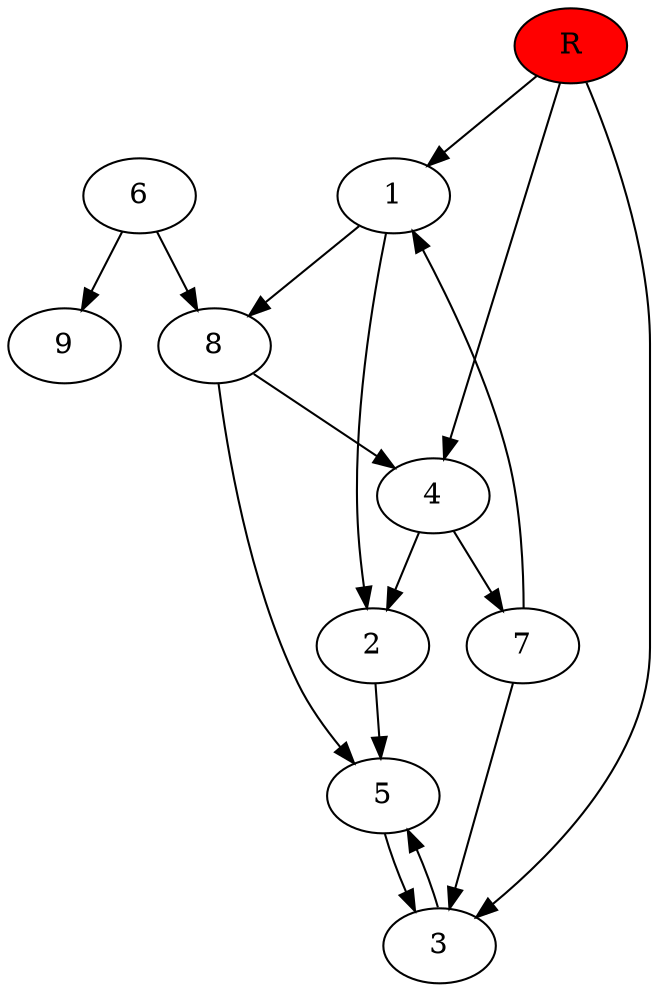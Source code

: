 digraph prb33626 {
	1
	2
	3
	4
	5
	6
	7
	8
	R [fillcolor="#ff0000" style=filled]
	1 -> 2
	1 -> 8
	2 -> 5
	3 -> 5
	4 -> 2
	4 -> 7
	5 -> 3
	6 -> 8
	6 -> 9
	7 -> 1
	7 -> 3
	8 -> 4
	8 -> 5
	R -> 1
	R -> 3
	R -> 4
}
